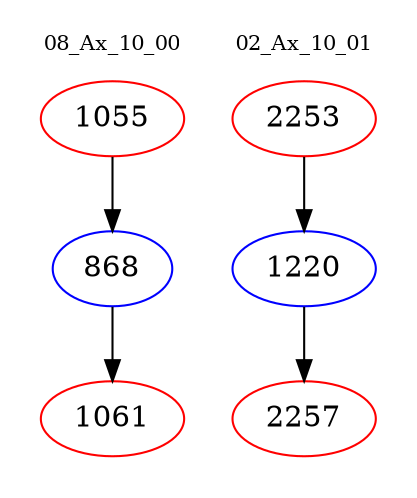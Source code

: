 digraph{
subgraph cluster_0 {
color = white
label = "08_Ax_10_00";
fontsize=10;
T0_1055 [label="1055", color="red"]
T0_1055 -> T0_868 [color="black"]
T0_868 [label="868", color="blue"]
T0_868 -> T0_1061 [color="black"]
T0_1061 [label="1061", color="red"]
}
subgraph cluster_1 {
color = white
label = "02_Ax_10_01";
fontsize=10;
T1_2253 [label="2253", color="red"]
T1_2253 -> T1_1220 [color="black"]
T1_1220 [label="1220", color="blue"]
T1_1220 -> T1_2257 [color="black"]
T1_2257 [label="2257", color="red"]
}
}
